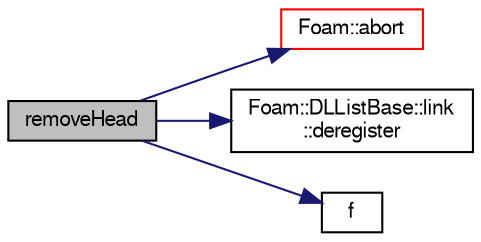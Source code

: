 digraph "removeHead"
{
  bgcolor="transparent";
  edge [fontname="FreeSans",fontsize="10",labelfontname="FreeSans",labelfontsize="10"];
  node [fontname="FreeSans",fontsize="10",shape=record];
  rankdir="LR";
  Node7164 [label="removeHead",height=0.2,width=0.4,color="black", fillcolor="grey75", style="filled", fontcolor="black"];
  Node7164 -> Node7165 [color="midnightblue",fontsize="10",style="solid",fontname="FreeSans"];
  Node7165 [label="Foam::abort",height=0.2,width=0.4,color="red",URL="$a21124.html#a447107a607d03e417307c203fa5fb44b"];
  Node7164 -> Node7185 [color="midnightblue",fontsize="10",style="solid",fontname="FreeSans"];
  Node7185 [label="Foam::DLListBase::link\l::deregister",height=0.2,width=0.4,color="black",URL="$a25810.html#afa540b4103a70fb710d8dc04601a2c1e",tooltip="Deregister the link after removal. "];
  Node7164 -> Node7208 [color="midnightblue",fontsize="10",style="solid",fontname="FreeSans"];
  Node7208 [label="f",height=0.2,width=0.4,color="black",URL="$a17900.html#a888be93833ac7a23170555c69c690288"];
}

